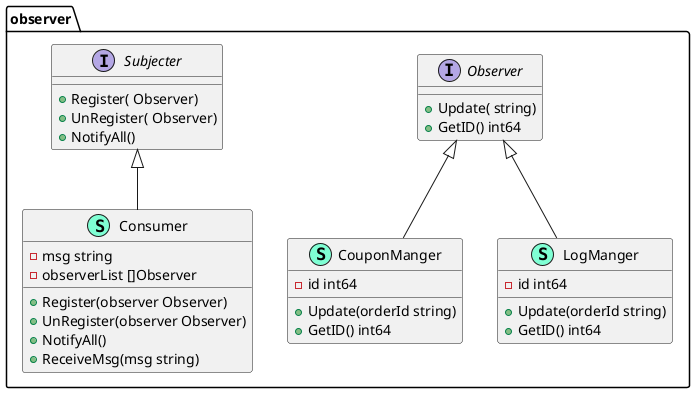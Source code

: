 @startuml
namespace observer {
    class Consumer << (S,Aquamarine) >> {
        - msg string
        - observerList []Observer

        + Register(observer Observer) 
        + UnRegister(observer Observer) 
        + NotifyAll() 
        + ReceiveMsg(msg string) 

    }
    class CouponManger << (S,Aquamarine) >> {
        - id int64

        + Update(orderId string) 
        + GetID() int64

    }
    class LogManger << (S,Aquamarine) >> {
        - id int64

        + Update(orderId string) 
        + GetID() int64

    }
    interface Observer  {
        + Update( string) 
        + GetID() int64

    }
    interface Subjecter  {
        + Register( Observer) 
        + UnRegister( Observer) 
        + NotifyAll() 

    }
}

"observer.Subjecter" <|-- "observer.Consumer"
"observer.Observer" <|-- "observer.CouponManger"
"observer.Observer" <|-- "observer.LogManger"

@enduml
